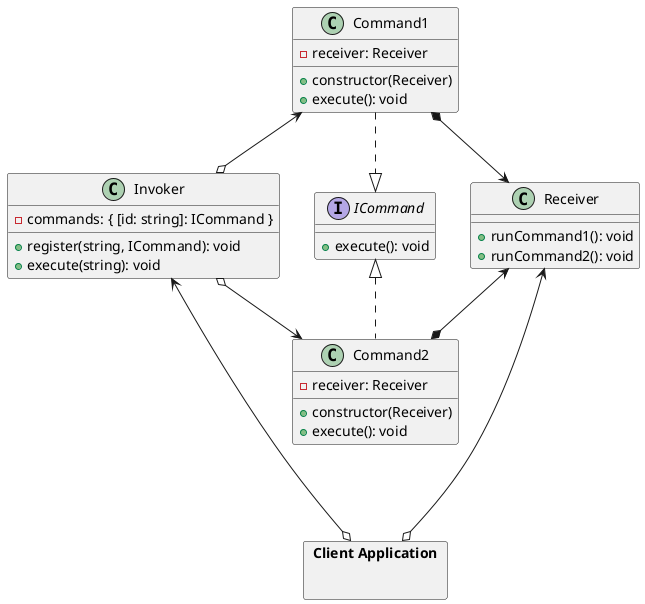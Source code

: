@startuml
skinparam PackageStyle rectangle

class Command1 {
    - receiver: Receiver
    + constructor(Receiver)
    + execute(): void
}

class Invoker {
    - commands: { [id: string]: ICommand }
    + register(string, ICommand): void
    + execute(string): void
}

interface ICommand {
    + execute(): void
}

class Receiver {
    + runCommand1(): void
    + runCommand2(): void
}

Command1 <--o Invoker
Command1 ..|> ICommand
Command1 *--> Receiver

class Command2 {
    - receiver: Receiver
    + constructor(Receiver)
    + execute(): void
}

Invoker -[hidden]right- ICommand
ICommand -[hidden]right- Receiver

Invoker o--> Command2
ICommand <|.. Command2
Receiver <--* Command2

package "Client Application" as ClientApplication {}

Command2 -[hidden]- ClientApplication : \r

Invoker <--o ClientApplication
Receiver <--o ClientApplication